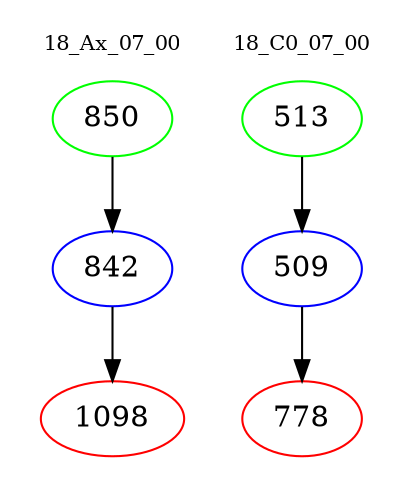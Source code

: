 digraph{
subgraph cluster_0 {
color = white
label = "18_Ax_07_00";
fontsize=10;
T0_850 [label="850", color="green"]
T0_850 -> T0_842 [color="black"]
T0_842 [label="842", color="blue"]
T0_842 -> T0_1098 [color="black"]
T0_1098 [label="1098", color="red"]
}
subgraph cluster_1 {
color = white
label = "18_C0_07_00";
fontsize=10;
T1_513 [label="513", color="green"]
T1_513 -> T1_509 [color="black"]
T1_509 [label="509", color="blue"]
T1_509 -> T1_778 [color="black"]
T1_778 [label="778", color="red"]
}
}
